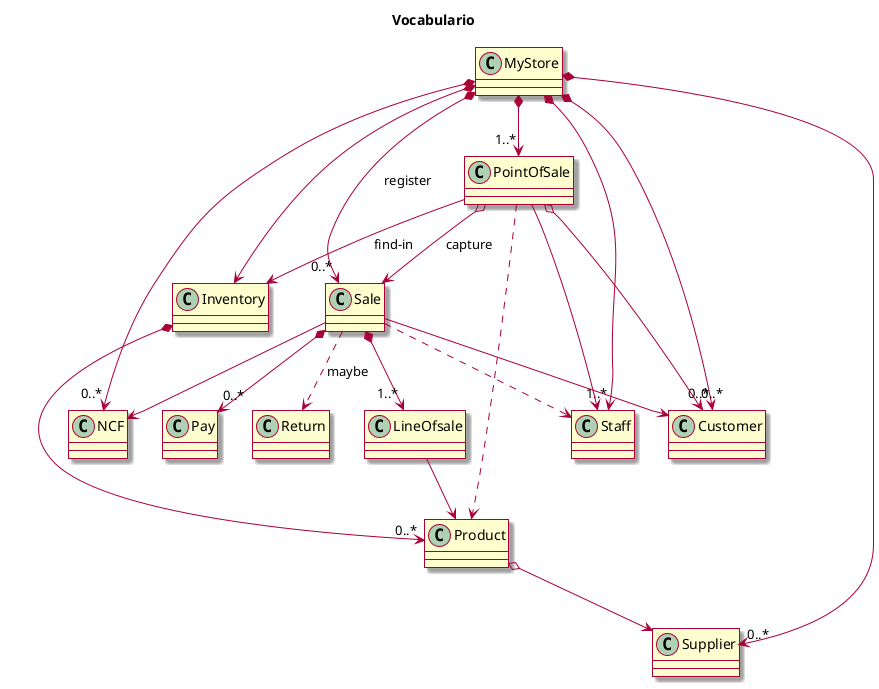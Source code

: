 @startuml MyPointOfSaleVocabulary
    skin rose
    title Vocabulario

    MyStore *--> "1..*" PointOfSale
    MyStore *--> "0..*" Sale : register
    MyStore *--> Inventory
    MyStore *--> "1..*" Staff
    MyStore *--> "0..*" Customer
    MyStore *--> "0..*" Supplier
    MyStore *--> "0..*" NCF


    Inventory *--> "0..*" Product

    Product o--> Supplier

    PointOfSale o--> Sale : capture
    PointOfSale --> Inventory : find-in
    PointOfSale ..> Product
    PointOfSale --> Staff
    PointOfSale o--> "0..*" Customer

    Sale *--> "1..*" LineOfsale
    Sale *--> "0..*" Pay
    Sale ..> Staff
    Sale --> Customer
    Sale ..> Return : maybe
    Sale --> NCF

    LineOfsale --> Product
@enduml